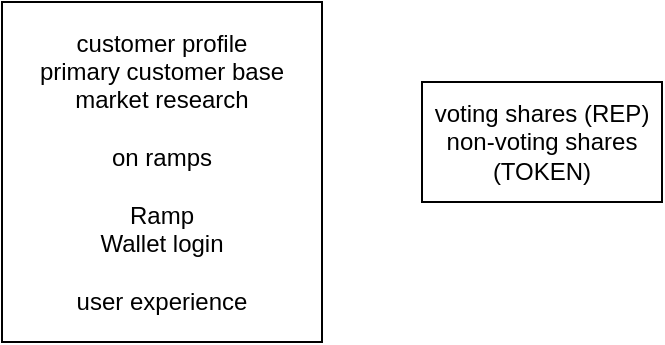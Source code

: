 <mxfile version="15.9.1" type="github">
  <diagram id="jtPNS9u7K7bFTt6-Y_2N" name="Page-1">
    <mxGraphModel dx="1862" dy="1721" grid="1" gridSize="10" guides="1" tooltips="1" connect="1" arrows="1" fold="1" page="1" pageScale="1" pageWidth="850" pageHeight="1100" math="0" shadow="0">
      <root>
        <mxCell id="0" />
        <mxCell id="1" parent="0" />
        <mxCell id="izu9FWkbz1vbarUPhPjC-1" value="customer profile&lt;br&gt;primary customer base&lt;br&gt;market research&lt;br&gt;&lt;br&gt;on ramps&lt;br&gt;&lt;br&gt;Ramp&lt;br&gt;Wallet login&lt;br&gt;&lt;br&gt;user experience&lt;br&gt;" style="rounded=0;whiteSpace=wrap;html=1;" vertex="1" parent="1">
          <mxGeometry x="-10" y="-40" width="160" height="170" as="geometry" />
        </mxCell>
        <mxCell id="izu9FWkbz1vbarUPhPjC-2" value="voting shares (REP)&lt;br&gt;non-voting shares (TOKEN)" style="rounded=0;whiteSpace=wrap;html=1;" vertex="1" parent="1">
          <mxGeometry x="200" width="120" height="60" as="geometry" />
        </mxCell>
      </root>
    </mxGraphModel>
  </diagram>
</mxfile>
